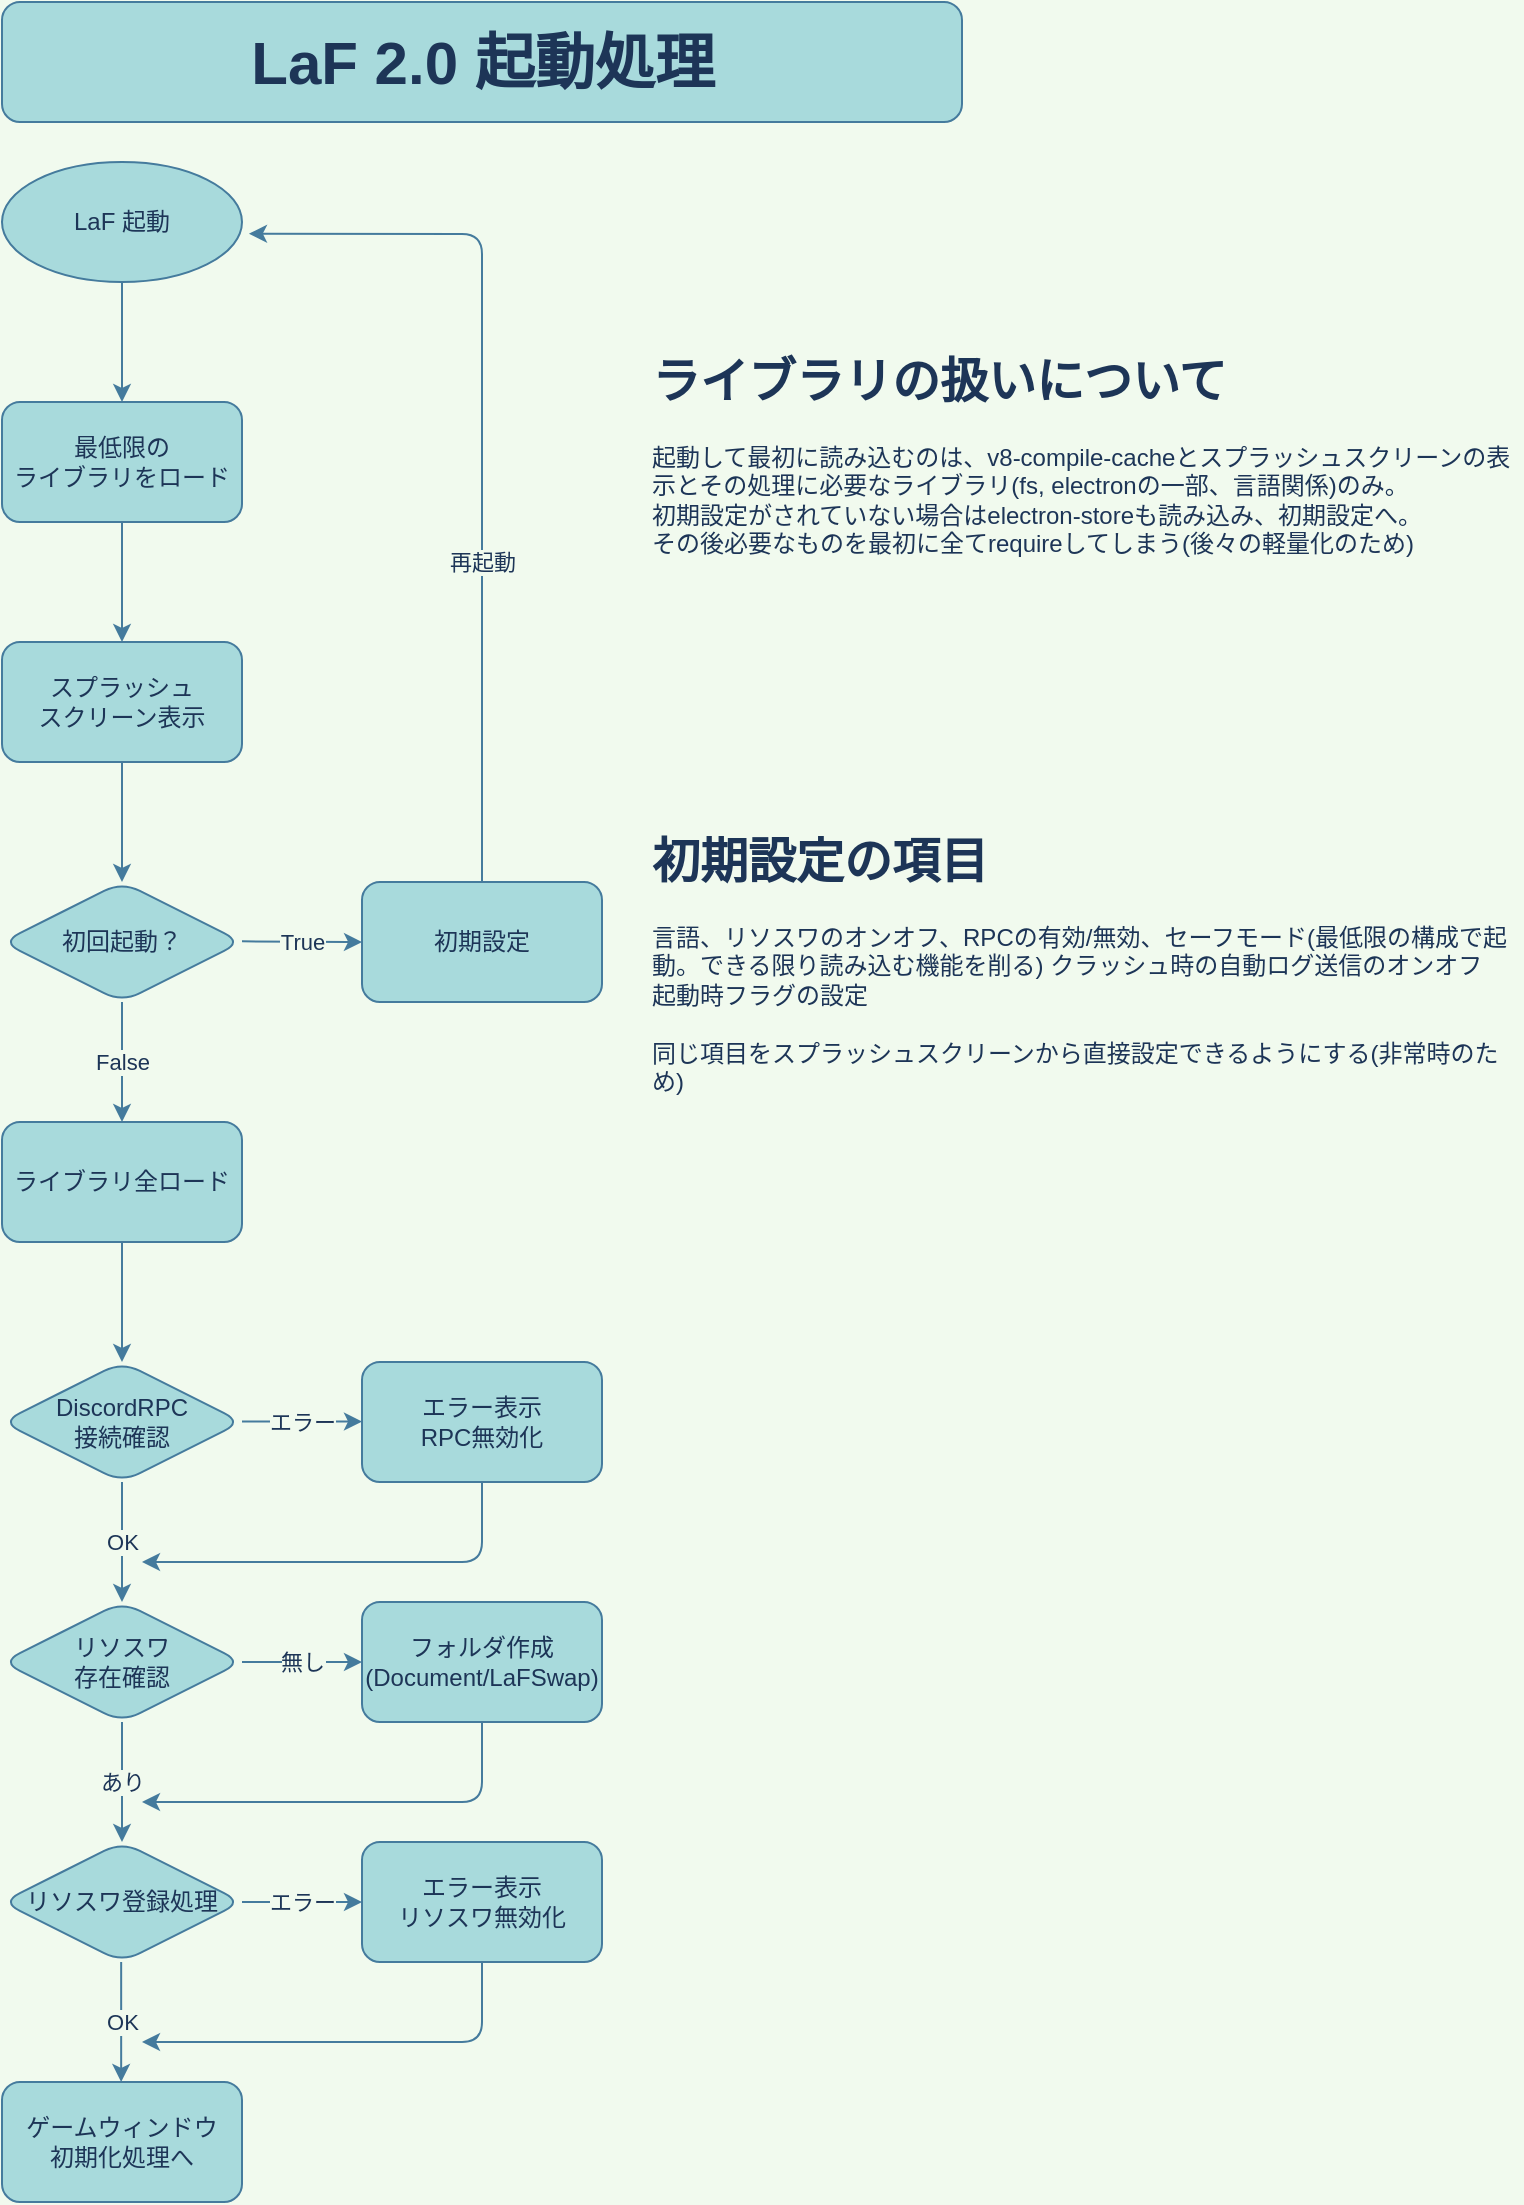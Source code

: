 <mxfile>
    <diagram id="3Q-54OwIezaDp710PV26" name="起動時の処理">
        <mxGraphModel dx="2050" dy="1068" grid="1" gridSize="10" guides="1" tooltips="1" connect="1" arrows="1" fold="1" page="1" pageScale="1" pageWidth="827" pageHeight="1169" background="#F1FAEE" math="0" shadow="0">
            <root>
                <mxCell id="0"/>
                <mxCell id="1" parent="0"/>
                <mxCell id="3" value="LaF 起動" style="ellipse;whiteSpace=wrap;html=1;fillColor=#A8DADC;strokeColor=#457B9D;fontColor=#1D3557;rounded=1;" parent="1" vertex="1">
                    <mxGeometry x="40" y="120" width="120" height="60" as="geometry"/>
                </mxCell>
                <mxCell id="4" value="" style="endArrow=classic;html=1;strokeColor=#457B9D;fontColor=#1D3557;labelBackgroundColor=#F1FAEE;" parent="1" edge="1">
                    <mxGeometry width="50" height="50" relative="1" as="geometry">
                        <mxPoint x="100" y="180" as="sourcePoint"/>
                        <mxPoint x="100" y="240" as="targetPoint"/>
                    </mxGeometry>
                </mxCell>
                <mxCell id="5" value="最低限の&lt;br&gt;ライブラリをロード" style="whiteSpace=wrap;html=1;fillColor=#A8DADC;strokeColor=#457B9D;fontColor=#1D3557;rounded=1;" parent="1" vertex="1">
                    <mxGeometry x="40" y="240" width="120" height="60" as="geometry"/>
                </mxCell>
                <mxCell id="6" value="" style="endArrow=classic;html=1;exitX=0.5;exitY=1;exitDx=0;exitDy=0;strokeColor=#457B9D;fontColor=#1D3557;labelBackgroundColor=#F1FAEE;" parent="1" source="5" edge="1">
                    <mxGeometry width="50" height="50" relative="1" as="geometry">
                        <mxPoint x="140" y="410" as="sourcePoint"/>
                        <mxPoint x="100" y="360" as="targetPoint"/>
                    </mxGeometry>
                </mxCell>
                <mxCell id="7" value="スプラッシュ&lt;br&gt;スクリーン表示" style="whiteSpace=wrap;html=1;fillColor=#A8DADC;strokeColor=#457B9D;fontColor=#1D3557;rounded=1;" parent="1" vertex="1">
                    <mxGeometry x="40" y="360" width="120" height="60" as="geometry"/>
                </mxCell>
                <mxCell id="8" value="" style="endArrow=classic;html=1;exitX=0.5;exitY=1;exitDx=0;exitDy=0;strokeColor=#457B9D;fontColor=#1D3557;labelBackgroundColor=#F1FAEE;" parent="1" source="7" edge="1">
                    <mxGeometry width="50" height="50" relative="1" as="geometry">
                        <mxPoint x="100" y="530" as="sourcePoint"/>
                        <mxPoint x="100" y="480" as="targetPoint"/>
                    </mxGeometry>
                </mxCell>
                <mxCell id="9" value="初回起動？" style="rhombus;whiteSpace=wrap;html=1;fillColor=#A8DADC;strokeColor=#457B9D;fontColor=#1D3557;rounded=1;" parent="1" vertex="1">
                    <mxGeometry x="40" y="480" width="120" height="60" as="geometry"/>
                </mxCell>
                <mxCell id="10" value="" style="endArrow=classic;html=1;strokeColor=#457B9D;fontColor=#1D3557;labelBackgroundColor=#F1FAEE;" parent="1" edge="1">
                    <mxGeometry relative="1" as="geometry">
                        <mxPoint x="160" y="509.66" as="sourcePoint"/>
                        <mxPoint x="220" y="510" as="targetPoint"/>
                    </mxGeometry>
                </mxCell>
                <mxCell id="11" value="True" style="edgeLabel;resizable=0;html=1;align=center;verticalAlign=middle;fontColor=#1D3557;labelBackgroundColor=#F1FAEE;rounded=1;" parent="10" connectable="0" vertex="1">
                    <mxGeometry relative="1" as="geometry">
                        <mxPoint as="offset"/>
                    </mxGeometry>
                </mxCell>
                <mxCell id="12" value="" style="endArrow=classic;html=1;exitX=0.5;exitY=1;exitDx=0;exitDy=0;strokeColor=#457B9D;fontColor=#1D3557;labelBackgroundColor=#F1FAEE;" parent="1" source="9" edge="1">
                    <mxGeometry relative="1" as="geometry">
                        <mxPoint x="120" y="610" as="sourcePoint"/>
                        <mxPoint x="100" y="600" as="targetPoint"/>
                    </mxGeometry>
                </mxCell>
                <mxCell id="13" value="False" style="edgeLabel;resizable=0;html=1;align=center;verticalAlign=middle;fontColor=#1D3557;labelBackgroundColor=#F1FAEE;rounded=1;" parent="12" connectable="0" vertex="1">
                    <mxGeometry relative="1" as="geometry"/>
                </mxCell>
                <mxCell id="15" value="初期設定" style="whiteSpace=wrap;html=1;fillColor=#A8DADC;strokeColor=#457B9D;fontColor=#1D3557;rounded=1;" parent="1" vertex="1">
                    <mxGeometry x="220" y="480" width="120" height="60" as="geometry"/>
                </mxCell>
                <mxCell id="24" value="" style="endArrow=classic;html=1;exitX=0.5;exitY=0;exitDx=0;exitDy=0;entryX=1.029;entryY=0.597;entryDx=0;entryDy=0;entryPerimeter=0;strokeColor=#457B9D;fontColor=#1D3557;labelBackgroundColor=#F1FAEE;" parent="1" source="15" target="3" edge="1">
                    <mxGeometry relative="1" as="geometry">
                        <mxPoint x="220" y="390" as="sourcePoint"/>
                        <mxPoint x="320" y="390" as="targetPoint"/>
                        <Array as="points">
                            <mxPoint x="280" y="156"/>
                        </Array>
                    </mxGeometry>
                </mxCell>
                <mxCell id="26" value="再起動" style="edgeLabel;html=1;align=center;verticalAlign=middle;resizable=0;points=[];fontColor=#1D3557;labelBackgroundColor=#F1FAEE;rounded=1;" parent="24" vertex="1" connectable="0">
                    <mxGeometry x="-0.009" y="2" relative="1" as="geometry">
                        <mxPoint x="2" y="58" as="offset"/>
                    </mxGeometry>
                </mxCell>
                <mxCell id="33" style="edgeStyle=orthogonalEdgeStyle;orthogonalLoop=1;jettySize=auto;html=1;strokeColor=#457B9D;fontColor=#1D3557;labelBackgroundColor=#F1FAEE;" parent="1" source="27" target="30" edge="1">
                    <mxGeometry relative="1" as="geometry"/>
                </mxCell>
                <mxCell id="27" value="ライブラリ全ロード" style="whiteSpace=wrap;html=1;fillColor=#A8DADC;strokeColor=#457B9D;fontColor=#1D3557;rounded=1;" parent="1" vertex="1">
                    <mxGeometry x="40" y="600" width="120" height="60" as="geometry"/>
                </mxCell>
                <mxCell id="30" value="DiscordRPC&lt;br&gt;接続確認" style="rhombus;whiteSpace=wrap;html=1;fillColor=#A8DADC;strokeColor=#457B9D;fontColor=#1D3557;rounded=1;" parent="1" vertex="1">
                    <mxGeometry x="40" y="720" width="120" height="60" as="geometry"/>
                </mxCell>
                <mxCell id="35" value="" style="endArrow=classic;html=1;strokeColor=#457B9D;fontColor=#1D3557;labelBackgroundColor=#F1FAEE;" parent="1" edge="1">
                    <mxGeometry relative="1" as="geometry">
                        <mxPoint x="160" y="749.76" as="sourcePoint"/>
                        <mxPoint x="220" y="749.76" as="targetPoint"/>
                    </mxGeometry>
                </mxCell>
                <mxCell id="36" value="エラー" style="edgeLabel;resizable=0;html=1;align=center;verticalAlign=middle;fontColor=#1D3557;labelBackgroundColor=#F1FAEE;rounded=1;" parent="35" connectable="0" vertex="1">
                    <mxGeometry relative="1" as="geometry">
                        <mxPoint as="offset"/>
                    </mxGeometry>
                </mxCell>
                <mxCell id="38" value="エラー表示&lt;br&gt;RPC無効化" style="whiteSpace=wrap;html=1;fillColor=#A8DADC;strokeColor=#457B9D;fontColor=#1D3557;rounded=1;" parent="1" vertex="1">
                    <mxGeometry x="220" y="720" width="120" height="60" as="geometry"/>
                </mxCell>
                <mxCell id="39" value="" style="endArrow=classic;html=1;exitX=0.5;exitY=1;exitDx=0;exitDy=0;strokeColor=#457B9D;fontColor=#1D3557;labelBackgroundColor=#F1FAEE;" parent="1" source="30" edge="1">
                    <mxGeometry relative="1" as="geometry">
                        <mxPoint x="100" y="830" as="sourcePoint"/>
                        <mxPoint x="100" y="840" as="targetPoint"/>
                    </mxGeometry>
                </mxCell>
                <mxCell id="40" value="OK" style="edgeLabel;resizable=0;html=1;align=center;verticalAlign=middle;fontColor=#1D3557;labelBackgroundColor=#F1FAEE;rounded=1;" parent="39" connectable="0" vertex="1">
                    <mxGeometry relative="1" as="geometry"/>
                </mxCell>
                <mxCell id="41" value="リソスワ&lt;br&gt;存在確認" style="rhombus;whiteSpace=wrap;html=1;fillColor=#A8DADC;strokeColor=#457B9D;fontColor=#1D3557;rounded=1;" parent="1" vertex="1">
                    <mxGeometry x="40" y="840" width="120" height="60" as="geometry"/>
                </mxCell>
                <mxCell id="42" value="" style="endArrow=classic;html=1;strokeColor=#457B9D;fontColor=#1D3557;labelBackgroundColor=#F1FAEE;" parent="1" edge="1">
                    <mxGeometry relative="1" as="geometry">
                        <mxPoint x="160" y="870" as="sourcePoint"/>
                        <mxPoint x="220" y="870" as="targetPoint"/>
                        <Array as="points">
                            <mxPoint x="190" y="870"/>
                        </Array>
                    </mxGeometry>
                </mxCell>
                <mxCell id="43" value="無し" style="edgeLabel;resizable=0;html=1;align=center;verticalAlign=middle;fontColor=#1D3557;labelBackgroundColor=#F1FAEE;rounded=1;" parent="42" connectable="0" vertex="1">
                    <mxGeometry relative="1" as="geometry"/>
                </mxCell>
                <mxCell id="45" value="" style="endArrow=classic;html=1;exitX=0.5;exitY=1;exitDx=0;exitDy=0;strokeColor=#457B9D;fontColor=#1D3557;labelBackgroundColor=#F1FAEE;" parent="1" source="38" edge="1">
                    <mxGeometry width="50" height="50" relative="1" as="geometry">
                        <mxPoint x="230" y="860" as="sourcePoint"/>
                        <mxPoint x="110" y="820" as="targetPoint"/>
                        <Array as="points">
                            <mxPoint x="280" y="820"/>
                        </Array>
                    </mxGeometry>
                </mxCell>
                <mxCell id="46" value="フォルダ作成&lt;br&gt;(Document/LaFSwap)" style="whiteSpace=wrap;html=1;fillColor=#A8DADC;strokeColor=#457B9D;fontColor=#1D3557;rounded=1;" parent="1" vertex="1">
                    <mxGeometry x="220" y="840" width="120" height="60" as="geometry"/>
                </mxCell>
                <mxCell id="47" value="" style="endArrow=classic;html=1;exitX=0.5;exitY=1;exitDx=0;exitDy=0;strokeColor=#457B9D;fontColor=#1D3557;labelBackgroundColor=#F1FAEE;" parent="1" source="41" edge="1">
                    <mxGeometry relative="1" as="geometry">
                        <mxPoint x="90" y="950" as="sourcePoint"/>
                        <mxPoint x="100" y="960" as="targetPoint"/>
                    </mxGeometry>
                </mxCell>
                <mxCell id="48" value="あり" style="edgeLabel;resizable=0;html=1;align=center;verticalAlign=middle;fontColor=#1D3557;labelBackgroundColor=#F1FAEE;rounded=1;" parent="47" connectable="0" vertex="1">
                    <mxGeometry relative="1" as="geometry"/>
                </mxCell>
                <mxCell id="49" value="" style="endArrow=classic;html=1;exitX=0.5;exitY=1;exitDx=0;exitDy=0;strokeColor=#457B9D;fontColor=#1D3557;labelBackgroundColor=#F1FAEE;" parent="1" source="46" edge="1">
                    <mxGeometry width="50" height="50" relative="1" as="geometry">
                        <mxPoint x="290" y="910" as="sourcePoint"/>
                        <mxPoint x="110" y="940" as="targetPoint"/>
                        <Array as="points">
                            <mxPoint x="280" y="940"/>
                        </Array>
                    </mxGeometry>
                </mxCell>
                <mxCell id="50" value="リソスワ登録処理" style="rhombus;whiteSpace=wrap;html=1;fillColor=#A8DADC;strokeColor=#457B9D;fontColor=#1D3557;rounded=1;" parent="1" vertex="1">
                    <mxGeometry x="40" y="960" width="120" height="60" as="geometry"/>
                </mxCell>
                <mxCell id="51" value="エラー表示&lt;br&gt;リソスワ無効化" style="whiteSpace=wrap;html=1;fillColor=#A8DADC;strokeColor=#457B9D;fontColor=#1D3557;rounded=1;" parent="1" vertex="1">
                    <mxGeometry x="220" y="960" width="120" height="60" as="geometry"/>
                </mxCell>
                <mxCell id="54" value="" style="endArrow=classic;html=1;exitX=1;exitY=0.5;exitDx=0;exitDy=0;entryX=0;entryY=0.5;entryDx=0;entryDy=0;strokeColor=#457B9D;fontColor=#1D3557;labelBackgroundColor=#F1FAEE;" parent="1" source="50" target="51" edge="1">
                    <mxGeometry relative="1" as="geometry">
                        <mxPoint x="150" y="1040" as="sourcePoint"/>
                        <mxPoint x="250" y="1040" as="targetPoint"/>
                    </mxGeometry>
                </mxCell>
                <mxCell id="55" value="エラー" style="edgeLabel;resizable=0;html=1;align=center;verticalAlign=middle;fontColor=#1D3557;labelBackgroundColor=#F1FAEE;rounded=1;" parent="54" connectable="0" vertex="1">
                    <mxGeometry relative="1" as="geometry"/>
                </mxCell>
                <mxCell id="56" value="&lt;h1&gt;ライブラリの扱いについて&lt;/h1&gt;&lt;p&gt;起動して最初に読み込むのは、v8-compile-cacheとスプラッシュスクリーンの表示とその処理に必要なライブラリ(fs, electronの一部、言語関係)のみ。&lt;br&gt;初期設定がされていない場合はelectron-storeも読み込み、初期設定へ。&lt;br&gt;その後必要なものを最初に全てrequireしてしまう(後々の軽量化のため)&lt;/p&gt;" style="text;html=1;spacing=5;spacingTop=-20;whiteSpace=wrap;overflow=hidden;glass=0;shadow=0;fontColor=#1D3557;rounded=1;" parent="1" vertex="1">
                    <mxGeometry x="360" y="210" width="440" height="120" as="geometry"/>
                </mxCell>
                <mxCell id="57" value="&lt;h1&gt;初期設定の項目&lt;/h1&gt;&lt;p&gt;言語、リソスワのオンオフ、RPCの有効/無効、セーフモード(最低限の構成で起動。できる限り読み込む機能を削る) クラッシュ時の自動ログ送信のオンオフ&lt;br&gt;起動時フラグの設定&lt;br&gt;&lt;br&gt;同じ項目をスプラッシュスクリーンから直接設定できるようにする(非常時のため)&lt;/p&gt;" style="text;html=1;spacing=5;spacingTop=-20;whiteSpace=wrap;overflow=hidden;fontColor=#1D3557;rounded=1;" parent="1" vertex="1">
                    <mxGeometry x="360" y="450" width="440" height="140" as="geometry"/>
                </mxCell>
                <mxCell id="58" value="" style="endArrow=classic;html=1;exitX=0.5;exitY=1;exitDx=0;exitDy=0;strokeColor=#457B9D;fontColor=#1D3557;labelBackgroundColor=#F1FAEE;" parent="1" source="51" edge="1">
                    <mxGeometry width="50" height="50" relative="1" as="geometry">
                        <mxPoint x="250" y="1130" as="sourcePoint"/>
                        <mxPoint x="110" y="1060" as="targetPoint"/>
                        <Array as="points">
                            <mxPoint x="280" y="1060"/>
                        </Array>
                    </mxGeometry>
                </mxCell>
                <mxCell id="59" value="LaF 2.0 起動処理" style="text;html=1;fontSize=30;fontStyle=1;verticalAlign=middle;align=center;fillColor=#A8DADC;strokeColor=#457B9D;fontColor=#1D3557;rounded=1;" parent="1" vertex="1">
                    <mxGeometry x="40" y="40" width="480" height="60" as="geometry"/>
                </mxCell>
                <mxCell id="67" value="ゲームウィンドウ&lt;br&gt;初期化処理へ" style="whiteSpace=wrap;html=1;shadow=0;glass=0;fontSize=12;strokeColor=#457B9D;fillColor=#A8DADC;fontColor=#1D3557;rounded=1;" parent="1" vertex="1">
                    <mxGeometry x="40" y="1080" width="120" height="60" as="geometry"/>
                </mxCell>
                <mxCell id="68" value="" style="endArrow=classic;html=1;exitX=0.5;exitY=1;exitDx=0;exitDy=0;strokeColor=#457B9D;fontColor=#1D3557;labelBackgroundColor=#F1FAEE;" parent="1" edge="1">
                    <mxGeometry relative="1" as="geometry">
                        <mxPoint x="99.58" y="1020" as="sourcePoint"/>
                        <mxPoint x="99.58" y="1080" as="targetPoint"/>
                    </mxGeometry>
                </mxCell>
                <mxCell id="69" value="OK" style="edgeLabel;resizable=0;html=1;align=center;verticalAlign=middle;fontColor=#1D3557;labelBackgroundColor=#F1FAEE;rounded=1;" parent="68" connectable="0" vertex="1">
                    <mxGeometry relative="1" as="geometry"/>
                </mxCell>
            </root>
        </mxGraphModel>
    </diagram>
    <diagram id="1mRGZSPDkBKVDlU2-Lnn" name="GameWindow初期化処理">
        &#xa;
        <mxGraphModel dx="2050" dy="1600" grid="1" gridSize="10" guides="1" tooltips="1" connect="1" arrows="1" fold="1" page="1" pageScale="1" pageWidth="827" pageHeight="1169" math="0" shadow="0">
            &#xa;
            <root>
                &#xa;
                <mxCell id="e7npU0ufxKGV9_5bbCFn-0"/>
                &#xa;
                <mxCell id="e7npU0ufxKGV9_5bbCFn-1" parent="e7npU0ufxKGV9_5bbCFn-0"/>
                &#xa;
                <mxCell id="xwVPuFm0QnsqbeIYkNWe-0" value="GameWindow初期化処理" style="text;html=1;fontSize=30;fontStyle=1;verticalAlign=middle;align=center;fillColor=#60a917;strokeColor=#2D7600;fontColor=#ffffff;" vertex="1" parent="e7npU0ufxKGV9_5bbCFn-1">
                    &#xa;
                    <mxGeometry x="40" y="40" width="480" height="60" as="geometry"/>
                    &#xa;
                </mxCell>
                &#xa;
            </root>
            &#xa;
        </mxGraphModel>
        &#xa;
    </diagram>
</mxfile>